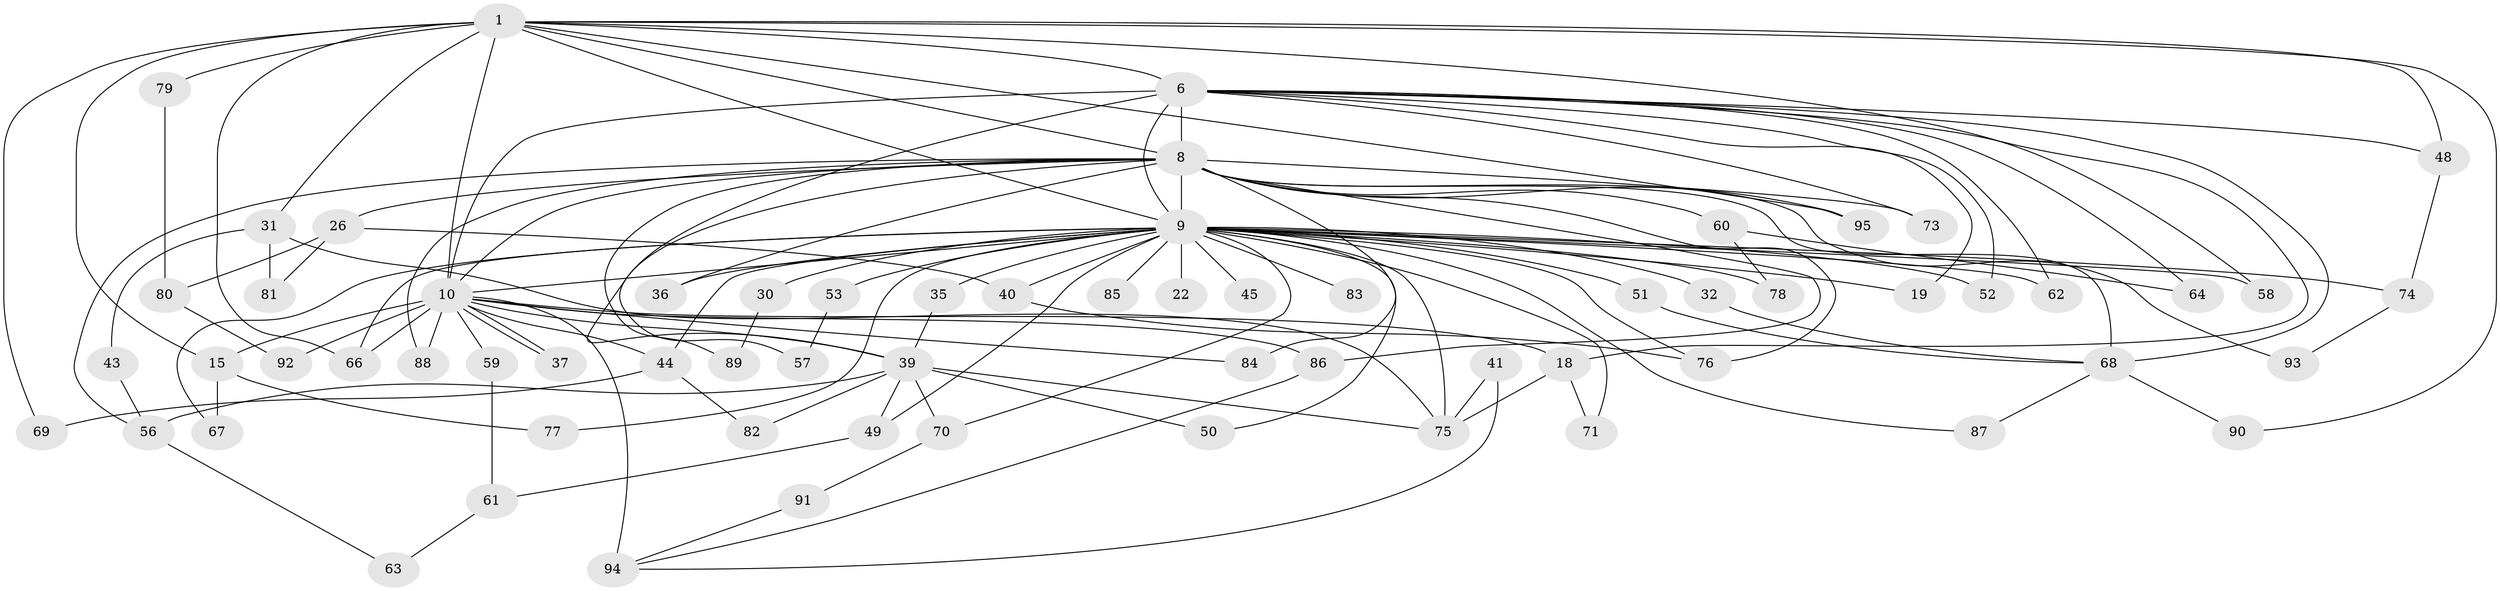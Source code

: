 // original degree distribution, {22: 0.010526315789473684, 27: 0.010526315789473684, 19: 0.021052631578947368, 16: 0.021052631578947368, 17: 0.010526315789473684, 18: 0.021052631578947368, 20: 0.010526315789473684, 4: 0.08421052631578947, 6: 0.031578947368421054, 3: 0.25263157894736843, 2: 0.4842105263157895, 7: 0.021052631578947368, 5: 0.021052631578947368}
// Generated by graph-tools (version 1.1) at 2025/48/03/04/25 21:48:42]
// undirected, 66 vertices, 125 edges
graph export_dot {
graph [start="1"]
  node [color=gray90,style=filled];
  1;
  6 [super="+4"];
  8 [super="+5"];
  9 [super="+3+2"];
  10 [super="+7"];
  15 [super="+11"];
  18;
  19 [super="+17"];
  22;
  26;
  30;
  31;
  32;
  35;
  36;
  37;
  39 [super="+27+33"];
  40 [super="+29"];
  41;
  43;
  44 [super="+16"];
  45;
  48 [super="+23"];
  49;
  50;
  51;
  52;
  53;
  56 [super="+42"];
  57;
  58;
  59;
  60;
  61;
  62 [super="+34"];
  63;
  64;
  66 [super="+14+13"];
  67;
  68 [super="+12"];
  69;
  70;
  71;
  73;
  74;
  75 [super="+20+46"];
  76 [super="+54"];
  77;
  78 [super="+72"];
  79 [super="+65"];
  80;
  81;
  82;
  83;
  84;
  85;
  86 [super="+47"];
  87;
  88;
  89;
  90;
  91;
  92;
  93;
  94 [super="+28+38"];
  95 [super="+24"];
  1 -- 6 [weight=2];
  1 -- 8 [weight=2];
  1 -- 9 [weight=3];
  1 -- 10 [weight=2];
  1 -- 31;
  1 -- 58;
  1 -- 66 [weight=2];
  1 -- 69;
  1 -- 79 [weight=3];
  1 -- 90;
  1 -- 48;
  1 -- 95;
  1 -- 15;
  6 -- 8 [weight=4];
  6 -- 9 [weight=6];
  6 -- 10 [weight=4];
  6 -- 52;
  6 -- 68 [weight=2];
  6 -- 73;
  6 -- 64;
  6 -- 39 [weight=3];
  6 -- 48 [weight=2];
  6 -- 18;
  6 -- 62 [weight=2];
  6 -- 19;
  8 -- 9 [weight=6];
  8 -- 10 [weight=4];
  8 -- 26 [weight=2];
  8 -- 36;
  8 -- 60 [weight=2];
  8 -- 73;
  8 -- 84;
  8 -- 88;
  8 -- 89;
  8 -- 93;
  8 -- 95 [weight=2];
  8 -- 57;
  8 -- 68;
  8 -- 56;
  8 -- 86;
  8 -- 76;
  9 -- 10 [weight=6];
  9 -- 19 [weight=2];
  9 -- 22 [weight=2];
  9 -- 32;
  9 -- 45 [weight=2];
  9 -- 52;
  9 -- 53 [weight=2];
  9 -- 58;
  9 -- 70;
  9 -- 71;
  9 -- 67;
  9 -- 83 [weight=2];
  9 -- 85 [weight=2];
  9 -- 49;
  9 -- 50;
  9 -- 62;
  9 -- 44;
  9 -- 74;
  9 -- 75 [weight=3];
  9 -- 76;
  9 -- 77;
  9 -- 78 [weight=2];
  9 -- 87;
  9 -- 30;
  9 -- 35;
  9 -- 36;
  9 -- 40;
  9 -- 51;
  9 -- 66;
  10 -- 15 [weight=2];
  10 -- 37;
  10 -- 37;
  10 -- 59 [weight=2];
  10 -- 86;
  10 -- 92;
  10 -- 18;
  10 -- 84;
  10 -- 88;
  10 -- 94 [weight=4];
  10 -- 44 [weight=2];
  10 -- 66;
  10 -- 39 [weight=2];
  15 -- 67;
  15 -- 77;
  18 -- 71;
  18 -- 75;
  26 -- 40 [weight=2];
  26 -- 80;
  26 -- 81;
  30 -- 89;
  31 -- 43;
  31 -- 81;
  31 -- 75;
  32 -- 68;
  35 -- 39;
  39 -- 49;
  39 -- 70;
  39 -- 75;
  39 -- 50;
  39 -- 82;
  39 -- 56 [weight=2];
  40 -- 76;
  41 -- 94;
  41 -- 75;
  43 -- 56;
  44 -- 82;
  44 -- 69;
  48 -- 74;
  49 -- 61;
  51 -- 68;
  53 -- 57;
  56 -- 63;
  59 -- 61;
  60 -- 64;
  60 -- 78;
  61 -- 63;
  68 -- 90;
  68 -- 87;
  70 -- 91;
  74 -- 93;
  79 -- 80;
  80 -- 92;
  86 -- 94;
  91 -- 94;
}
